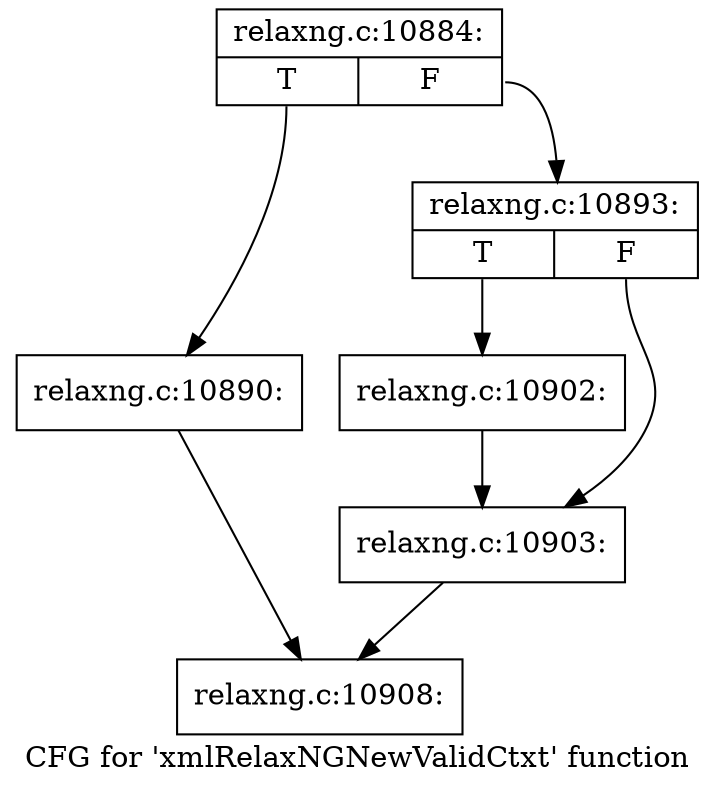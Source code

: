 digraph "CFG for 'xmlRelaxNGNewValidCtxt' function" {
	label="CFG for 'xmlRelaxNGNewValidCtxt' function";

	Node0x39ab7c0 [shape=record,label="{relaxng.c:10884:|{<s0>T|<s1>F}}"];
	Node0x39ab7c0:s0 -> Node0x38b70b0;
	Node0x39ab7c0:s1 -> Node0x3ada2c0;
	Node0x38b70b0 [shape=record,label="{relaxng.c:10890:}"];
	Node0x38b70b0 -> Node0x3656240;
	Node0x3ada2c0 [shape=record,label="{relaxng.c:10893:|{<s0>T|<s1>F}}"];
	Node0x3ada2c0:s0 -> Node0x3adae50;
	Node0x3ada2c0:s1 -> Node0x3adc540;
	Node0x3adae50 [shape=record,label="{relaxng.c:10902:}"];
	Node0x3adae50 -> Node0x3adc540;
	Node0x3adc540 [shape=record,label="{relaxng.c:10903:}"];
	Node0x3adc540 -> Node0x3656240;
	Node0x3656240 [shape=record,label="{relaxng.c:10908:}"];
}
